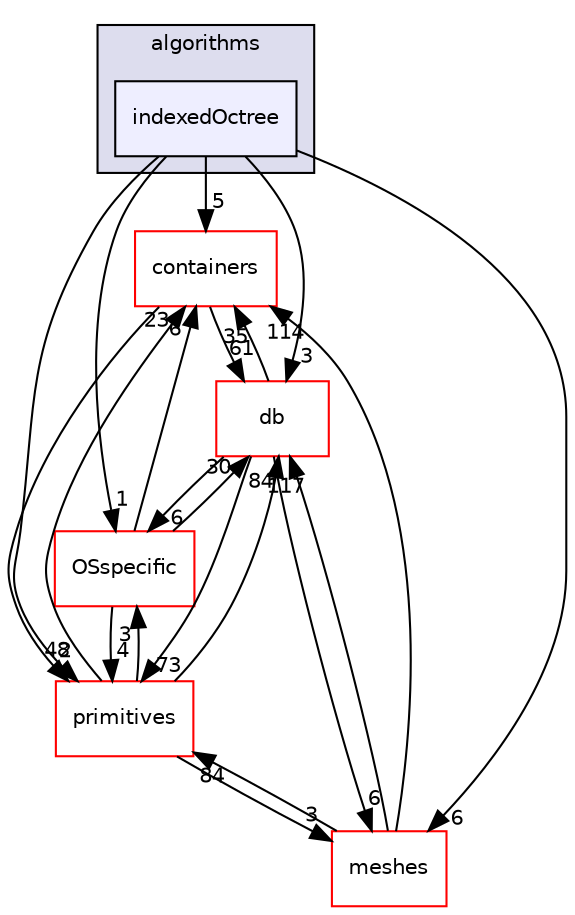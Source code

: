 digraph "src/OpenFOAM/algorithms/indexedOctree" {
  bgcolor=transparent;
  compound=true
  node [ fontsize="10", fontname="Helvetica"];
  edge [ labelfontsize="10", labelfontname="Helvetica"];
  subgraph clusterdir_d4a4bcbf783b68a312735f83d8eebbff {
    graph [ bgcolor="#ddddee", pencolor="black", label="algorithms" fontname="Helvetica", fontsize="10", URL="dir_d4a4bcbf783b68a312735f83d8eebbff.html"]
  dir_2e5f3d96322ceea66ce5f08823bbef06 [shape=box, label="indexedOctree", style="filled", fillcolor="#eeeeff", pencolor="black", URL="dir_2e5f3d96322ceea66ce5f08823bbef06.html"];
  }
  dir_19d0872053bde092be81d7fe3f56cbf7 [shape=box label="containers" color="red" URL="dir_19d0872053bde092be81d7fe3f56cbf7.html"];
  dir_aa2423979fb45fc41c393a5db370ab21 [shape=box label="meshes" color="red" URL="dir_aa2423979fb45fc41c393a5db370ab21.html"];
  dir_63c634f7a7cfd679ac26c67fb30fc32f [shape=box label="db" color="red" URL="dir_63c634f7a7cfd679ac26c67fb30fc32f.html"];
  dir_3e50f45338116b169052b428016851aa [shape=box label="primitives" color="red" URL="dir_3e50f45338116b169052b428016851aa.html"];
  dir_1e7df7a7407fc4618be5c18f76eb7b99 [shape=box label="OSspecific" color="red" URL="dir_1e7df7a7407fc4618be5c18f76eb7b99.html"];
  dir_19d0872053bde092be81d7fe3f56cbf7->dir_63c634f7a7cfd679ac26c67fb30fc32f [headlabel="61", labeldistance=1.5 headhref="dir_001878_001929.html"];
  dir_19d0872053bde092be81d7fe3f56cbf7->dir_3e50f45338116b169052b428016851aa [headlabel="48", labeldistance=1.5 headhref="dir_001878_002298.html"];
  dir_aa2423979fb45fc41c393a5db370ab21->dir_19d0872053bde092be81d7fe3f56cbf7 [headlabel="114", labeldistance=1.5 headhref="dir_002200_001878.html"];
  dir_aa2423979fb45fc41c393a5db370ab21->dir_63c634f7a7cfd679ac26c67fb30fc32f [headlabel="117", labeldistance=1.5 headhref="dir_002200_001929.html"];
  dir_aa2423979fb45fc41c393a5db370ab21->dir_3e50f45338116b169052b428016851aa [headlabel="84", labeldistance=1.5 headhref="dir_002200_002298.html"];
  dir_63c634f7a7cfd679ac26c67fb30fc32f->dir_19d0872053bde092be81d7fe3f56cbf7 [headlabel="35", labeldistance=1.5 headhref="dir_001929_001878.html"];
  dir_63c634f7a7cfd679ac26c67fb30fc32f->dir_aa2423979fb45fc41c393a5db370ab21 [headlabel="6", labeldistance=1.5 headhref="dir_001929_002200.html"];
  dir_63c634f7a7cfd679ac26c67fb30fc32f->dir_3e50f45338116b169052b428016851aa [headlabel="73", labeldistance=1.5 headhref="dir_001929_002298.html"];
  dir_63c634f7a7cfd679ac26c67fb30fc32f->dir_1e7df7a7407fc4618be5c18f76eb7b99 [headlabel="6", labeldistance=1.5 headhref="dir_001929_002398.html"];
  dir_3e50f45338116b169052b428016851aa->dir_19d0872053bde092be81d7fe3f56cbf7 [headlabel="23", labeldistance=1.5 headhref="dir_002298_001878.html"];
  dir_3e50f45338116b169052b428016851aa->dir_aa2423979fb45fc41c393a5db370ab21 [headlabel="3", labeldistance=1.5 headhref="dir_002298_002200.html"];
  dir_3e50f45338116b169052b428016851aa->dir_63c634f7a7cfd679ac26c67fb30fc32f [headlabel="84", labeldistance=1.5 headhref="dir_002298_001929.html"];
  dir_3e50f45338116b169052b428016851aa->dir_1e7df7a7407fc4618be5c18f76eb7b99 [headlabel="3", labeldistance=1.5 headhref="dir_002298_002398.html"];
  dir_2e5f3d96322ceea66ce5f08823bbef06->dir_19d0872053bde092be81d7fe3f56cbf7 [headlabel="5", labeldistance=1.5 headhref="dir_001876_001878.html"];
  dir_2e5f3d96322ceea66ce5f08823bbef06->dir_aa2423979fb45fc41c393a5db370ab21 [headlabel="6", labeldistance=1.5 headhref="dir_001876_002200.html"];
  dir_2e5f3d96322ceea66ce5f08823bbef06->dir_63c634f7a7cfd679ac26c67fb30fc32f [headlabel="3", labeldistance=1.5 headhref="dir_001876_001929.html"];
  dir_2e5f3d96322ceea66ce5f08823bbef06->dir_3e50f45338116b169052b428016851aa [headlabel="2", labeldistance=1.5 headhref="dir_001876_002298.html"];
  dir_2e5f3d96322ceea66ce5f08823bbef06->dir_1e7df7a7407fc4618be5c18f76eb7b99 [headlabel="1", labeldistance=1.5 headhref="dir_001876_002398.html"];
  dir_1e7df7a7407fc4618be5c18f76eb7b99->dir_19d0872053bde092be81d7fe3f56cbf7 [headlabel="6", labeldistance=1.5 headhref="dir_002398_001878.html"];
  dir_1e7df7a7407fc4618be5c18f76eb7b99->dir_63c634f7a7cfd679ac26c67fb30fc32f [headlabel="30", labeldistance=1.5 headhref="dir_002398_001929.html"];
  dir_1e7df7a7407fc4618be5c18f76eb7b99->dir_3e50f45338116b169052b428016851aa [headlabel="4", labeldistance=1.5 headhref="dir_002398_002298.html"];
}
